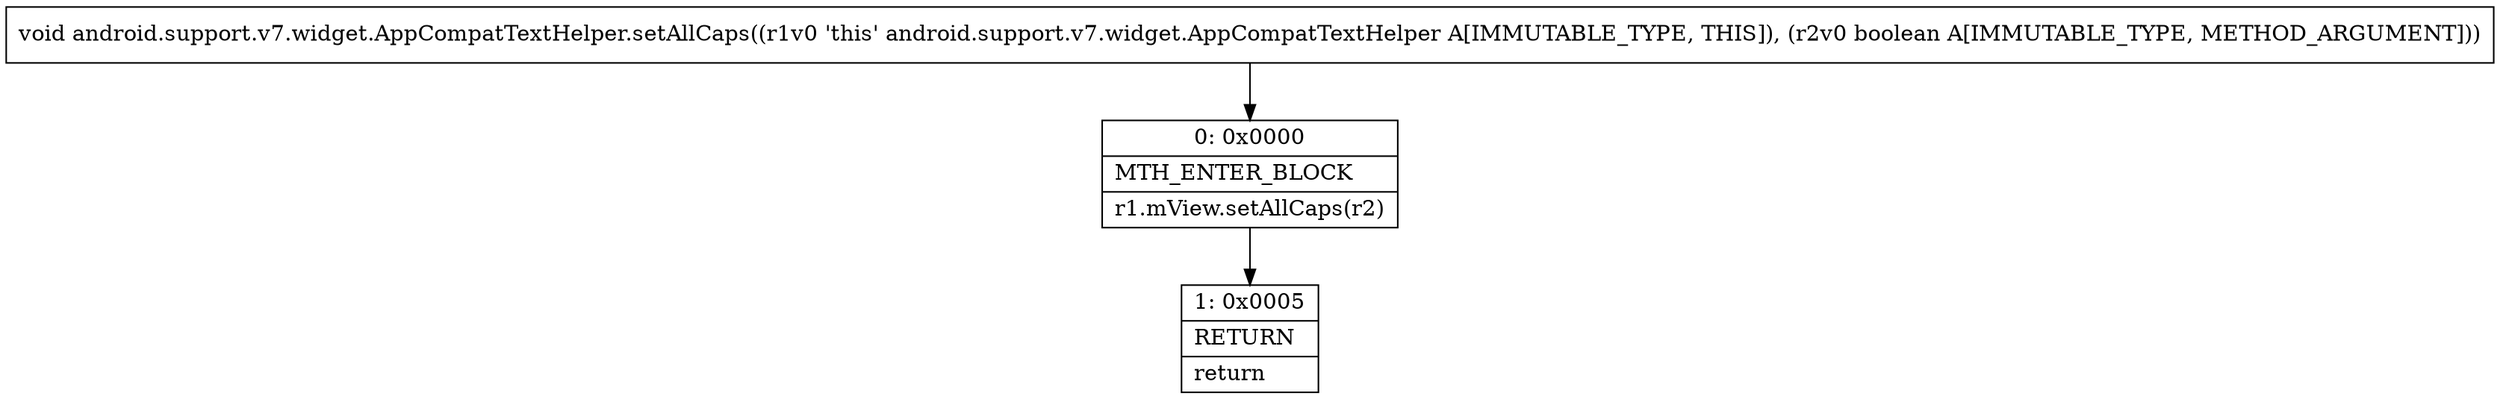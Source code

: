 digraph "CFG forandroid.support.v7.widget.AppCompatTextHelper.setAllCaps(Z)V" {
Node_0 [shape=record,label="{0\:\ 0x0000|MTH_ENTER_BLOCK\l|r1.mView.setAllCaps(r2)\l}"];
Node_1 [shape=record,label="{1\:\ 0x0005|RETURN\l|return\l}"];
MethodNode[shape=record,label="{void android.support.v7.widget.AppCompatTextHelper.setAllCaps((r1v0 'this' android.support.v7.widget.AppCompatTextHelper A[IMMUTABLE_TYPE, THIS]), (r2v0 boolean A[IMMUTABLE_TYPE, METHOD_ARGUMENT])) }"];
MethodNode -> Node_0;
Node_0 -> Node_1;
}

